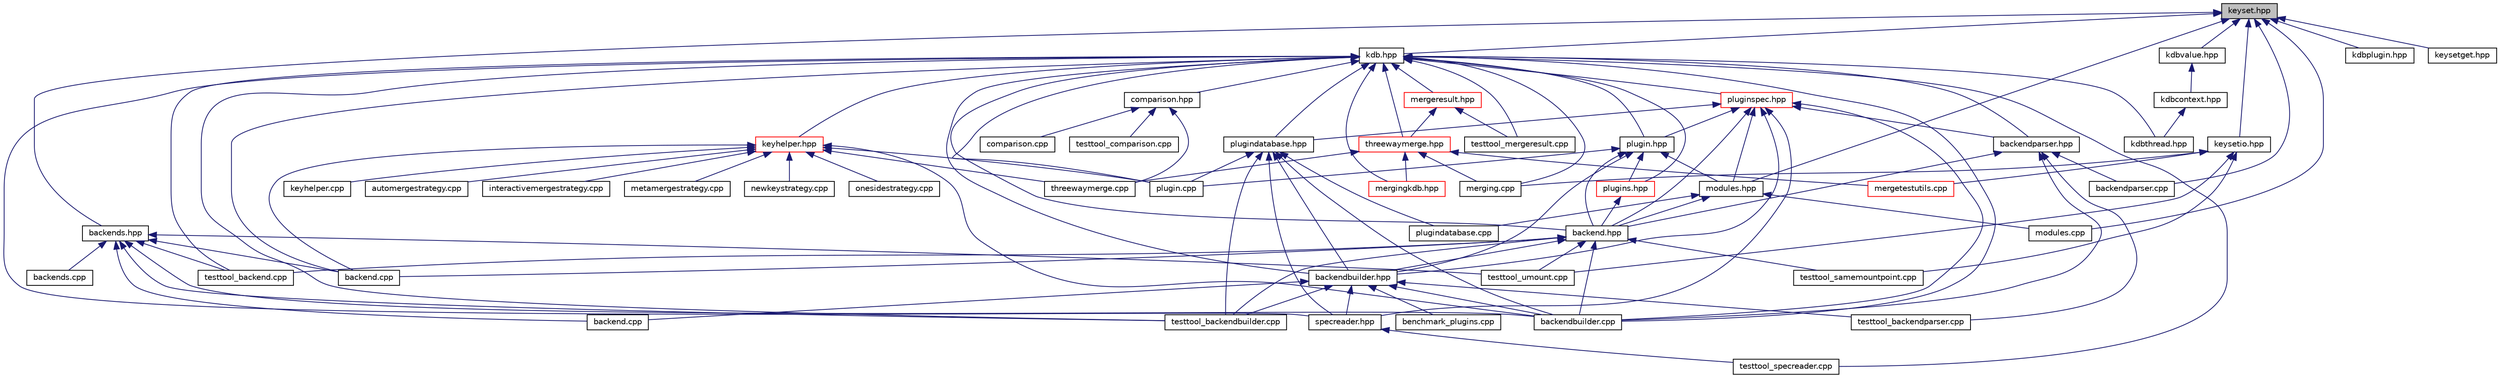 digraph "keyset.hpp"
{
  edge [fontname="Helvetica",fontsize="10",labelfontname="Helvetica",labelfontsize="10"];
  node [fontname="Helvetica",fontsize="10",shape=record];
  Node1 [label="keyset.hpp",height=0.2,width=0.4,color="black", fillcolor="grey75", style="filled", fontcolor="black"];
  Node1 -> Node2 [dir="back",color="midnightblue",fontsize="10",style="solid",fontname="Helvetica"];
  Node2 [label="backends.hpp",height=0.2,width=0.4,color="black", fillcolor="white", style="filled",URL="$backends_8hpp.html",tooltip="Allows one to list all available backends. "];
  Node2 -> Node3 [dir="back",color="midnightblue",fontsize="10",style="solid",fontname="Helvetica"];
  Node3 [label="backend.cpp",height=0.2,width=0.4,color="black", fillcolor="white", style="filled",URL="$examples_2backend_8cpp.html"];
  Node2 -> Node4 [dir="back",color="midnightblue",fontsize="10",style="solid",fontname="Helvetica"];
  Node4 [label="backend.cpp",height=0.2,width=0.4,color="black", fillcolor="white", style="filled",URL="$src_2backend_8cpp.html",tooltip="Implementation of backend. "];
  Node2 -> Node5 [dir="back",color="midnightblue",fontsize="10",style="solid",fontname="Helvetica"];
  Node5 [label="backendbuilder.cpp",height=0.2,width=0.4,color="black", fillcolor="white", style="filled",URL="$backendbuilder_8cpp.html",tooltip="Implementation of backend builder. "];
  Node2 -> Node6 [dir="back",color="midnightblue",fontsize="10",style="solid",fontname="Helvetica"];
  Node6 [label="backends.cpp",height=0.2,width=0.4,color="black", fillcolor="white", style="filled",URL="$backends_8cpp.html"];
  Node2 -> Node7 [dir="back",color="midnightblue",fontsize="10",style="solid",fontname="Helvetica"];
  Node7 [label="testtool_backend.cpp",height=0.2,width=0.4,color="black", fillcolor="white", style="filled",URL="$testtool__backend_8cpp.html",tooltip="Tests for the Backend class. "];
  Node2 -> Node8 [dir="back",color="midnightblue",fontsize="10",style="solid",fontname="Helvetica"];
  Node8 [label="testtool_backendbuilder.cpp",height=0.2,width=0.4,color="black", fillcolor="white", style="filled",URL="$testtool__backendbuilder_8cpp.html",tooltip="Tests for the Backend builder class. "];
  Node2 -> Node9 [dir="back",color="midnightblue",fontsize="10",style="solid",fontname="Helvetica"];
  Node9 [label="testtool_umount.cpp",height=0.2,width=0.4,color="black", fillcolor="white", style="filled",URL="$testtool__umount_8cpp.html",tooltip="Tests for the umount. "];
  Node1 -> Node10 [dir="back",color="midnightblue",fontsize="10",style="solid",fontname="Helvetica"];
  Node10 [label="modules.hpp",height=0.2,width=0.4,color="black", fillcolor="white", style="filled",URL="$modules_8hpp.html",tooltip="Allows one to load plugins. "];
  Node10 -> Node11 [dir="back",color="midnightblue",fontsize="10",style="solid",fontname="Helvetica"];
  Node11 [label="backend.hpp",height=0.2,width=0.4,color="black", fillcolor="white", style="filled",URL="$backend_8hpp.html",tooltip="Implements a way to deal with a backend. "];
  Node11 -> Node12 [dir="back",color="midnightblue",fontsize="10",style="solid",fontname="Helvetica"];
  Node12 [label="backendbuilder.hpp",height=0.2,width=0.4,color="black", fillcolor="white", style="filled",URL="$backendbuilder_8hpp.html",tooltip="Implements a way to build backends. "];
  Node12 -> Node13 [dir="back",color="midnightblue",fontsize="10",style="solid",fontname="Helvetica"];
  Node13 [label="benchmark_plugins.cpp",height=0.2,width=0.4,color="black", fillcolor="white", style="filled",URL="$benchmark__plugins_8cpp.html",tooltip="benchmark for getenv "];
  Node12 -> Node3 [dir="back",color="midnightblue",fontsize="10",style="solid",fontname="Helvetica"];
  Node12 -> Node14 [dir="back",color="midnightblue",fontsize="10",style="solid",fontname="Helvetica"];
  Node14 [label="specreader.hpp",height=0.2,width=0.4,color="black", fillcolor="white", style="filled",URL="$specreader_8hpp.html",tooltip="Implements a way to read spec for mounting purposes. "];
  Node14 -> Node15 [dir="back",color="midnightblue",fontsize="10",style="solid",fontname="Helvetica"];
  Node15 [label="testtool_specreader.cpp",height=0.2,width=0.4,color="black", fillcolor="white", style="filled",URL="$testtool__specreader_8cpp.html",tooltip="Tests for the spec readerclass. "];
  Node12 -> Node5 [dir="back",color="midnightblue",fontsize="10",style="solid",fontname="Helvetica"];
  Node12 -> Node8 [dir="back",color="midnightblue",fontsize="10",style="solid",fontname="Helvetica"];
  Node12 -> Node16 [dir="back",color="midnightblue",fontsize="10",style="solid",fontname="Helvetica"];
  Node16 [label="testtool_backendparser.cpp",height=0.2,width=0.4,color="black", fillcolor="white", style="filled",URL="$testtool__backendparser_8cpp.html",tooltip="Tests for the Backend parser class. "];
  Node11 -> Node4 [dir="back",color="midnightblue",fontsize="10",style="solid",fontname="Helvetica"];
  Node11 -> Node5 [dir="back",color="midnightblue",fontsize="10",style="solid",fontname="Helvetica"];
  Node11 -> Node7 [dir="back",color="midnightblue",fontsize="10",style="solid",fontname="Helvetica"];
  Node11 -> Node8 [dir="back",color="midnightblue",fontsize="10",style="solid",fontname="Helvetica"];
  Node11 -> Node17 [dir="back",color="midnightblue",fontsize="10",style="solid",fontname="Helvetica"];
  Node17 [label="testtool_samemountpoint.cpp",height=0.2,width=0.4,color="black", fillcolor="white", style="filled",URL="$testtool__samemountpoint_8cpp.html",tooltip="Tests for the Backend class. "];
  Node11 -> Node9 [dir="back",color="midnightblue",fontsize="10",style="solid",fontname="Helvetica"];
  Node10 -> Node18 [dir="back",color="midnightblue",fontsize="10",style="solid",fontname="Helvetica"];
  Node18 [label="modules.cpp",height=0.2,width=0.4,color="black", fillcolor="white", style="filled",URL="$modules_8cpp.html",tooltip="Implementation of module loading. "];
  Node10 -> Node19 [dir="back",color="midnightblue",fontsize="10",style="solid",fontname="Helvetica"];
  Node19 [label="plugindatabase.cpp",height=0.2,width=0.4,color="black", fillcolor="white", style="filled",URL="$plugindatabase_8cpp.html",tooltip="Implementation of PluginDatabase(s) "];
  Node1 -> Node20 [dir="back",color="midnightblue",fontsize="10",style="solid",fontname="Helvetica"];
  Node20 [label="backendparser.cpp",height=0.2,width=0.4,color="black", fillcolor="white", style="filled",URL="$backendparser_8cpp.html",tooltip="Tests for the Backend parser class. "];
  Node1 -> Node18 [dir="back",color="midnightblue",fontsize="10",style="solid",fontname="Helvetica"];
  Node1 -> Node21 [dir="back",color="midnightblue",fontsize="10",style="solid",fontname="Helvetica"];
  Node21 [label="kdb.hpp",height=0.2,width=0.4,color="black", fillcolor="white", style="filled",URL="$kdb_8hpp.html"];
  Node21 -> Node22 [dir="back",color="midnightblue",fontsize="10",style="solid",fontname="Helvetica"];
  Node22 [label="merging.cpp",height=0.2,width=0.4,color="black", fillcolor="white", style="filled",URL="$merging_8cpp.html"];
  Node21 -> Node11 [dir="back",color="midnightblue",fontsize="10",style="solid",fontname="Helvetica"];
  Node21 -> Node12 [dir="back",color="midnightblue",fontsize="10",style="solid",fontname="Helvetica"];
  Node21 -> Node23 [dir="back",color="midnightblue",fontsize="10",style="solid",fontname="Helvetica"];
  Node23 [label="backendparser.hpp",height=0.2,width=0.4,color="black", fillcolor="white", style="filled",URL="$backendparser_8hpp.html",tooltip="Implements ways to parse backends. "];
  Node23 -> Node11 [dir="back",color="midnightblue",fontsize="10",style="solid",fontname="Helvetica"];
  Node23 -> Node5 [dir="back",color="midnightblue",fontsize="10",style="solid",fontname="Helvetica"];
  Node23 -> Node20 [dir="back",color="midnightblue",fontsize="10",style="solid",fontname="Helvetica"];
  Node23 -> Node16 [dir="back",color="midnightblue",fontsize="10",style="solid",fontname="Helvetica"];
  Node21 -> Node24 [dir="back",color="midnightblue",fontsize="10",style="solid",fontname="Helvetica"];
  Node24 [label="comparison.hpp",height=0.2,width=0.4,color="black", fillcolor="white", style="filled",URL="$comparison_8hpp.html",tooltip="Comparison helper functions. "];
  Node24 -> Node25 [dir="back",color="midnightblue",fontsize="10",style="solid",fontname="Helvetica"];
  Node25 [label="comparison.cpp",height=0.2,width=0.4,color="black", fillcolor="white", style="filled",URL="$comparison_8cpp.html",tooltip="Comparison helper functions. "];
  Node24 -> Node26 [dir="back",color="midnightblue",fontsize="10",style="solid",fontname="Helvetica"];
  Node26 [label="threewaymerge.cpp",height=0.2,width=0.4,color="black", fillcolor="white", style="filled",URL="$threewaymerge_8cpp.html",tooltip="Implementation of ThreeWayMerge. "];
  Node24 -> Node27 [dir="back",color="midnightblue",fontsize="10",style="solid",fontname="Helvetica"];
  Node27 [label="testtool_comparison.cpp",height=0.2,width=0.4,color="black", fillcolor="white", style="filled",URL="$testtool__comparison_8cpp.html",tooltip="Tests for the comparison helper. "];
  Node21 -> Node28 [dir="back",color="midnightblue",fontsize="10",style="solid",fontname="Helvetica"];
  Node28 [label="keyhelper.hpp",height=0.2,width=0.4,color="red", fillcolor="white", style="filled",URL="$keyhelper_8hpp.html",tooltip="Key helper functions. "];
  Node28 -> Node4 [dir="back",color="midnightblue",fontsize="10",style="solid",fontname="Helvetica"];
  Node28 -> Node5 [dir="back",color="midnightblue",fontsize="10",style="solid",fontname="Helvetica"];
  Node28 -> Node29 [dir="back",color="midnightblue",fontsize="10",style="solid",fontname="Helvetica"];
  Node29 [label="keyhelper.cpp",height=0.2,width=0.4,color="black", fillcolor="white", style="filled",URL="$keyhelper_8cpp.html",tooltip="Key helper functions. "];
  Node28 -> Node30 [dir="back",color="midnightblue",fontsize="10",style="solid",fontname="Helvetica"];
  Node30 [label="automergestrategy.cpp",height=0.2,width=0.4,color="black", fillcolor="white", style="filled",URL="$automergestrategy_8cpp.html",tooltip="Implementation of AutoMergeStrategy. "];
  Node28 -> Node31 [dir="back",color="midnightblue",fontsize="10",style="solid",fontname="Helvetica"];
  Node31 [label="interactivemergestrategy.cpp",height=0.2,width=0.4,color="black", fillcolor="white", style="filled",URL="$interactivemergestrategy_8cpp.html",tooltip="Implementation of InteractiveMergeStrategy. "];
  Node28 -> Node32 [dir="back",color="midnightblue",fontsize="10",style="solid",fontname="Helvetica"];
  Node32 [label="metamergestrategy.cpp",height=0.2,width=0.4,color="black", fillcolor="white", style="filled",URL="$metamergestrategy_8cpp.html",tooltip="Implementation of MetaMergeStrategy. "];
  Node28 -> Node33 [dir="back",color="midnightblue",fontsize="10",style="solid",fontname="Helvetica"];
  Node33 [label="newkeystrategy.cpp",height=0.2,width=0.4,color="black", fillcolor="white", style="filled",URL="$newkeystrategy_8cpp.html",tooltip="Implementation of OneSideStrategy. "];
  Node28 -> Node34 [dir="back",color="midnightblue",fontsize="10",style="solid",fontname="Helvetica"];
  Node34 [label="onesidestrategy.cpp",height=0.2,width=0.4,color="black", fillcolor="white", style="filled",URL="$onesidestrategy_8cpp.html",tooltip="Implementation of OneSideStrategy. "];
  Node28 -> Node26 [dir="back",color="midnightblue",fontsize="10",style="solid",fontname="Helvetica"];
  Node28 -> Node35 [dir="back",color="midnightblue",fontsize="10",style="solid",fontname="Helvetica"];
  Node35 [label="plugin.cpp",height=0.2,width=0.4,color="black", fillcolor="white", style="filled",URL="$plugin_8cpp.html",tooltip="Implementation of plugin. "];
  Node21 -> Node36 [dir="back",color="midnightblue",fontsize="10",style="solid",fontname="Helvetica"];
  Node36 [label="mergeresult.hpp",height=0.2,width=0.4,color="red", fillcolor="white", style="filled",URL="$mergeresult_8hpp.html",tooltip="Class modelling the result of a three way merge. "];
  Node36 -> Node37 [dir="back",color="midnightblue",fontsize="10",style="solid",fontname="Helvetica"];
  Node37 [label="threewaymerge.hpp",height=0.2,width=0.4,color="red", fillcolor="white", style="filled",URL="$threewaymerge_8hpp.html",tooltip="Implements a way to build and deal with a backend. "];
  Node37 -> Node22 [dir="back",color="midnightblue",fontsize="10",style="solid",fontname="Helvetica"];
  Node37 -> Node38 [dir="back",color="midnightblue",fontsize="10",style="solid",fontname="Helvetica"];
  Node38 [label="mergingkdb.hpp",height=0.2,width=0.4,color="red", fillcolor="white", style="filled",URL="$mergingkdb_8hpp.html"];
  Node37 -> Node26 [dir="back",color="midnightblue",fontsize="10",style="solid",fontname="Helvetica"];
  Node37 -> Node39 [dir="back",color="midnightblue",fontsize="10",style="solid",fontname="Helvetica"];
  Node39 [label="mergetestutils.cpp",height=0.2,width=0.4,color="red", fillcolor="white", style="filled",URL="$mergetestutils_8cpp.html",tooltip="Implements a helper class for merge related tests. "];
  Node36 -> Node40 [dir="back",color="midnightblue",fontsize="10",style="solid",fontname="Helvetica"];
  Node40 [label="testtool_mergeresult.cpp",height=0.2,width=0.4,color="black", fillcolor="white", style="filled",URL="$testtool__mergeresult_8cpp.html",tooltip="Tests for the Mergeresult class. "];
  Node21 -> Node38 [dir="back",color="midnightblue",fontsize="10",style="solid",fontname="Helvetica"];
  Node21 -> Node37 [dir="back",color="midnightblue",fontsize="10",style="solid",fontname="Helvetica"];
  Node21 -> Node41 [dir="back",color="midnightblue",fontsize="10",style="solid",fontname="Helvetica"];
  Node41 [label="plugin.hpp",height=0.2,width=0.4,color="black", fillcolor="white", style="filled",URL="$plugin_8hpp.html",tooltip="Header file of plugin. "];
  Node41 -> Node11 [dir="back",color="midnightblue",fontsize="10",style="solid",fontname="Helvetica"];
  Node41 -> Node12 [dir="back",color="midnightblue",fontsize="10",style="solid",fontname="Helvetica"];
  Node41 -> Node10 [dir="back",color="midnightblue",fontsize="10",style="solid",fontname="Helvetica"];
  Node41 -> Node42 [dir="back",color="midnightblue",fontsize="10",style="solid",fontname="Helvetica"];
  Node42 [label="plugins.hpp",height=0.2,width=0.4,color="red", fillcolor="white", style="filled",URL="$plugins_8hpp.html",tooltip="Implementation of get/set and error plugins. "];
  Node42 -> Node11 [dir="back",color="midnightblue",fontsize="10",style="solid",fontname="Helvetica"];
  Node41 -> Node35 [dir="back",color="midnightblue",fontsize="10",style="solid",fontname="Helvetica"];
  Node21 -> Node43 [dir="back",color="midnightblue",fontsize="10",style="solid",fontname="Helvetica"];
  Node43 [label="plugindatabase.hpp",height=0.2,width=0.4,color="black", fillcolor="white", style="filled",URL="$plugindatabase_8hpp.html",tooltip="Interface to all plugins. "];
  Node43 -> Node12 [dir="back",color="midnightblue",fontsize="10",style="solid",fontname="Helvetica"];
  Node43 -> Node14 [dir="back",color="midnightblue",fontsize="10",style="solid",fontname="Helvetica"];
  Node43 -> Node5 [dir="back",color="midnightblue",fontsize="10",style="solid",fontname="Helvetica"];
  Node43 -> Node35 [dir="back",color="midnightblue",fontsize="10",style="solid",fontname="Helvetica"];
  Node43 -> Node19 [dir="back",color="midnightblue",fontsize="10",style="solid",fontname="Helvetica"];
  Node43 -> Node8 [dir="back",color="midnightblue",fontsize="10",style="solid",fontname="Helvetica"];
  Node21 -> Node42 [dir="back",color="midnightblue",fontsize="10",style="solid",fontname="Helvetica"];
  Node21 -> Node44 [dir="back",color="midnightblue",fontsize="10",style="solid",fontname="Helvetica"];
  Node44 [label="pluginspec.hpp",height=0.2,width=0.4,color="red", fillcolor="white", style="filled",URL="$pluginspec_8hpp.html",tooltip="Interface to specify which plugin is meant. "];
  Node44 -> Node11 [dir="back",color="midnightblue",fontsize="10",style="solid",fontname="Helvetica"];
  Node44 -> Node12 [dir="back",color="midnightblue",fontsize="10",style="solid",fontname="Helvetica"];
  Node44 -> Node23 [dir="back",color="midnightblue",fontsize="10",style="solid",fontname="Helvetica"];
  Node44 -> Node10 [dir="back",color="midnightblue",fontsize="10",style="solid",fontname="Helvetica"];
  Node44 -> Node41 [dir="back",color="midnightblue",fontsize="10",style="solid",fontname="Helvetica"];
  Node44 -> Node43 [dir="back",color="midnightblue",fontsize="10",style="solid",fontname="Helvetica"];
  Node44 -> Node14 [dir="back",color="midnightblue",fontsize="10",style="solid",fontname="Helvetica"];
  Node44 -> Node5 [dir="back",color="midnightblue",fontsize="10",style="solid",fontname="Helvetica"];
  Node21 -> Node14 [dir="back",color="midnightblue",fontsize="10",style="solid",fontname="Helvetica"];
  Node21 -> Node4 [dir="back",color="midnightblue",fontsize="10",style="solid",fontname="Helvetica"];
  Node21 -> Node5 [dir="back",color="midnightblue",fontsize="10",style="solid",fontname="Helvetica"];
  Node21 -> Node35 [dir="back",color="midnightblue",fontsize="10",style="solid",fontname="Helvetica"];
  Node21 -> Node7 [dir="back",color="midnightblue",fontsize="10",style="solid",fontname="Helvetica"];
  Node21 -> Node8 [dir="back",color="midnightblue",fontsize="10",style="solid",fontname="Helvetica"];
  Node21 -> Node40 [dir="back",color="midnightblue",fontsize="10",style="solid",fontname="Helvetica"];
  Node21 -> Node15 [dir="back",color="midnightblue",fontsize="10",style="solid",fontname="Helvetica"];
  Node21 -> Node45 [dir="back",color="midnightblue",fontsize="10",style="solid",fontname="Helvetica"];
  Node45 [label="kdbthread.hpp",height=0.2,width=0.4,color="black", fillcolor="white", style="filled",URL="$kdbthread_8hpp.html"];
  Node1 -> Node46 [dir="back",color="midnightblue",fontsize="10",style="solid",fontname="Helvetica"];
  Node46 [label="kdbplugin.hpp",height=0.2,width=0.4,color="black", fillcolor="white", style="filled",URL="$kdbplugin_8hpp.html",tooltip="Helpers for creating plugins. "];
  Node1 -> Node47 [dir="back",color="midnightblue",fontsize="10",style="solid",fontname="Helvetica"];
  Node47 [label="kdbvalue.hpp",height=0.2,width=0.4,color="black", fillcolor="white", style="filled",URL="$kdbvalue_8hpp.html"];
  Node47 -> Node48 [dir="back",color="midnightblue",fontsize="10",style="solid",fontname="Helvetica"];
  Node48 [label="kdbcontext.hpp",height=0.2,width=0.4,color="black", fillcolor="white", style="filled",URL="$kdbcontext_8hpp.html"];
  Node48 -> Node45 [dir="back",color="midnightblue",fontsize="10",style="solid",fontname="Helvetica"];
  Node1 -> Node49 [dir="back",color="midnightblue",fontsize="10",style="solid",fontname="Helvetica"];
  Node49 [label="keysetget.hpp",height=0.2,width=0.4,color="black", fillcolor="white", style="filled",URL="$keysetget_8hpp.html"];
  Node1 -> Node50 [dir="back",color="midnightblue",fontsize="10",style="solid",fontname="Helvetica"];
  Node50 [label="keysetio.hpp",height=0.2,width=0.4,color="black", fillcolor="white", style="filled",URL="$keysetio_8hpp.html"];
  Node50 -> Node22 [dir="back",color="midnightblue",fontsize="10",style="solid",fontname="Helvetica"];
  Node50 -> Node39 [dir="back",color="midnightblue",fontsize="10",style="solid",fontname="Helvetica"];
  Node50 -> Node17 [dir="back",color="midnightblue",fontsize="10",style="solid",fontname="Helvetica"];
  Node50 -> Node9 [dir="back",color="midnightblue",fontsize="10",style="solid",fontname="Helvetica"];
}

